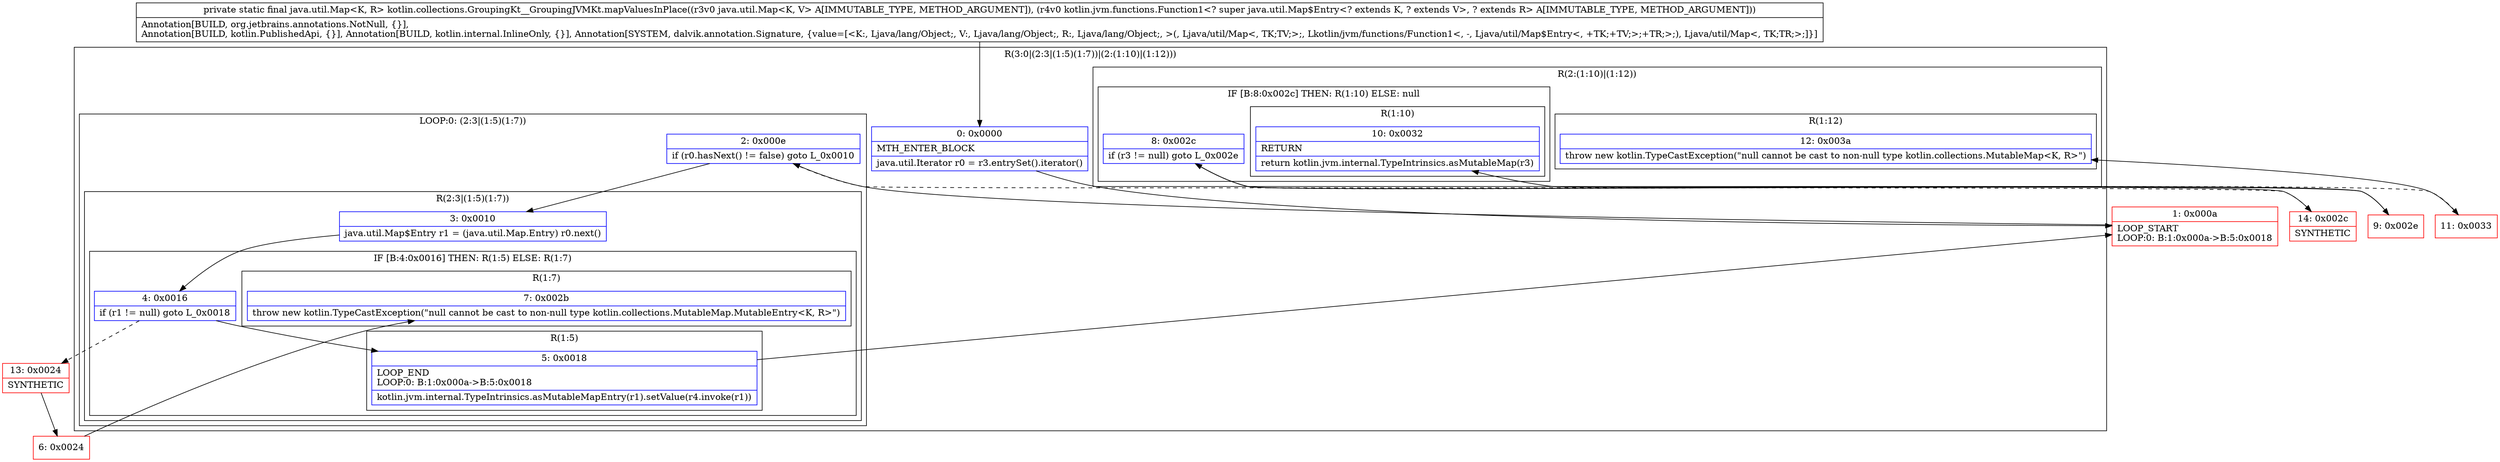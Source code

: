digraph "CFG forkotlin.collections.GroupingKt__GroupingJVMKt.mapValuesInPlace(Ljava\/util\/Map;Lkotlin\/jvm\/functions\/Function1;)Ljava\/util\/Map;" {
subgraph cluster_Region_1864701171 {
label = "R(3:0|(2:3|(1:5)(1:7))|(2:(1:10)|(1:12)))";
node [shape=record,color=blue];
Node_0 [shape=record,label="{0\:\ 0x0000|MTH_ENTER_BLOCK\l|java.util.Iterator r0 = r3.entrySet().iterator()\l}"];
subgraph cluster_LoopRegion_963610077 {
label = "LOOP:0: (2:3|(1:5)(1:7))";
node [shape=record,color=blue];
Node_2 [shape=record,label="{2\:\ 0x000e|if (r0.hasNext() != false) goto L_0x0010\l}"];
subgraph cluster_Region_465256731 {
label = "R(2:3|(1:5)(1:7))";
node [shape=record,color=blue];
Node_3 [shape=record,label="{3\:\ 0x0010|java.util.Map$Entry r1 = (java.util.Map.Entry) r0.next()\l}"];
subgraph cluster_IfRegion_1319446084 {
label = "IF [B:4:0x0016] THEN: R(1:5) ELSE: R(1:7)";
node [shape=record,color=blue];
Node_4 [shape=record,label="{4\:\ 0x0016|if (r1 != null) goto L_0x0018\l}"];
subgraph cluster_Region_157295087 {
label = "R(1:5)";
node [shape=record,color=blue];
Node_5 [shape=record,label="{5\:\ 0x0018|LOOP_END\lLOOP:0: B:1:0x000a\-\>B:5:0x0018\l|kotlin.jvm.internal.TypeIntrinsics.asMutableMapEntry(r1).setValue(r4.invoke(r1))\l}"];
}
subgraph cluster_Region_1290013811 {
label = "R(1:7)";
node [shape=record,color=blue];
Node_7 [shape=record,label="{7\:\ 0x002b|throw new kotlin.TypeCastException(\"null cannot be cast to non\-null type kotlin.collections.MutableMap.MutableEntry\<K, R\>\")\l}"];
}
}
}
}
subgraph cluster_Region_219561837 {
label = "R(2:(1:10)|(1:12))";
node [shape=record,color=blue];
subgraph cluster_IfRegion_1793507213 {
label = "IF [B:8:0x002c] THEN: R(1:10) ELSE: null";
node [shape=record,color=blue];
Node_8 [shape=record,label="{8\:\ 0x002c|if (r3 != null) goto L_0x002e\l}"];
subgraph cluster_Region_1652659303 {
label = "R(1:10)";
node [shape=record,color=blue];
Node_10 [shape=record,label="{10\:\ 0x0032|RETURN\l|return kotlin.jvm.internal.TypeIntrinsics.asMutableMap(r3)\l}"];
}
}
subgraph cluster_Region_250256336 {
label = "R(1:12)";
node [shape=record,color=blue];
Node_12 [shape=record,label="{12\:\ 0x003a|throw new kotlin.TypeCastException(\"null cannot be cast to non\-null type kotlin.collections.MutableMap\<K, R\>\")\l}"];
}
}
}
Node_1 [shape=record,color=red,label="{1\:\ 0x000a|LOOP_START\lLOOP:0: B:1:0x000a\-\>B:5:0x0018\l}"];
Node_6 [shape=record,color=red,label="{6\:\ 0x0024}"];
Node_9 [shape=record,color=red,label="{9\:\ 0x002e}"];
Node_11 [shape=record,color=red,label="{11\:\ 0x0033}"];
Node_13 [shape=record,color=red,label="{13\:\ 0x0024|SYNTHETIC\l}"];
Node_14 [shape=record,color=red,label="{14\:\ 0x002c|SYNTHETIC\l}"];
MethodNode[shape=record,label="{private static final java.util.Map\<K, R\> kotlin.collections.GroupingKt__GroupingJVMKt.mapValuesInPlace((r3v0 java.util.Map\<K, V\> A[IMMUTABLE_TYPE, METHOD_ARGUMENT]), (r4v0 kotlin.jvm.functions.Function1\<? super java.util.Map$Entry\<? extends K, ? extends V\>, ? extends R\> A[IMMUTABLE_TYPE, METHOD_ARGUMENT]))  | Annotation[BUILD, org.jetbrains.annotations.NotNull, \{\}], \lAnnotation[BUILD, kotlin.PublishedApi, \{\}], Annotation[BUILD, kotlin.internal.InlineOnly, \{\}], Annotation[SYSTEM, dalvik.annotation.Signature, \{value=[\<K:, Ljava\/lang\/Object;, V:, Ljava\/lang\/Object;, R:, Ljava\/lang\/Object;, \>(, Ljava\/util\/Map\<, TK;TV;\>;, Lkotlin\/jvm\/functions\/Function1\<, \-, Ljava\/util\/Map$Entry\<, +TK;+TV;\>;+TR;\>;), Ljava\/util\/Map\<, TK;TR;\>;]\}]\l}"];
MethodNode -> Node_0;
Node_0 -> Node_1;
Node_2 -> Node_3;
Node_2 -> Node_14[style=dashed];
Node_3 -> Node_4;
Node_4 -> Node_5;
Node_4 -> Node_13[style=dashed];
Node_5 -> Node_1;
Node_8 -> Node_9;
Node_8 -> Node_11[style=dashed];
Node_1 -> Node_2;
Node_6 -> Node_7;
Node_9 -> Node_10;
Node_11 -> Node_12;
Node_13 -> Node_6;
Node_14 -> Node_8;
}

